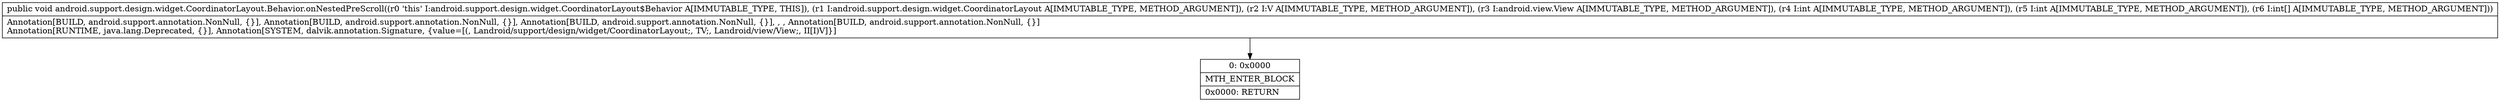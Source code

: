 digraph "CFG forandroid.support.design.widget.CoordinatorLayout.Behavior.onNestedPreScroll(Landroid\/support\/design\/widget\/CoordinatorLayout;Landroid\/view\/View;Landroid\/view\/View;II[I)V" {
Node_0 [shape=record,label="{0\:\ 0x0000|MTH_ENTER_BLOCK\l|0x0000: RETURN   \l}"];
MethodNode[shape=record,label="{public void android.support.design.widget.CoordinatorLayout.Behavior.onNestedPreScroll((r0 'this' I:android.support.design.widget.CoordinatorLayout$Behavior A[IMMUTABLE_TYPE, THIS]), (r1 I:android.support.design.widget.CoordinatorLayout A[IMMUTABLE_TYPE, METHOD_ARGUMENT]), (r2 I:V A[IMMUTABLE_TYPE, METHOD_ARGUMENT]), (r3 I:android.view.View A[IMMUTABLE_TYPE, METHOD_ARGUMENT]), (r4 I:int A[IMMUTABLE_TYPE, METHOD_ARGUMENT]), (r5 I:int A[IMMUTABLE_TYPE, METHOD_ARGUMENT]), (r6 I:int[] A[IMMUTABLE_TYPE, METHOD_ARGUMENT]))  | Annotation[BUILD, android.support.annotation.NonNull, \{\}], Annotation[BUILD, android.support.annotation.NonNull, \{\}], Annotation[BUILD, android.support.annotation.NonNull, \{\}], , , Annotation[BUILD, android.support.annotation.NonNull, \{\}]\lAnnotation[RUNTIME, java.lang.Deprecated, \{\}], Annotation[SYSTEM, dalvik.annotation.Signature, \{value=[(, Landroid\/support\/design\/widget\/CoordinatorLayout;, TV;, Landroid\/view\/View;, II[I)V]\}]\l}"];
MethodNode -> Node_0;
}

